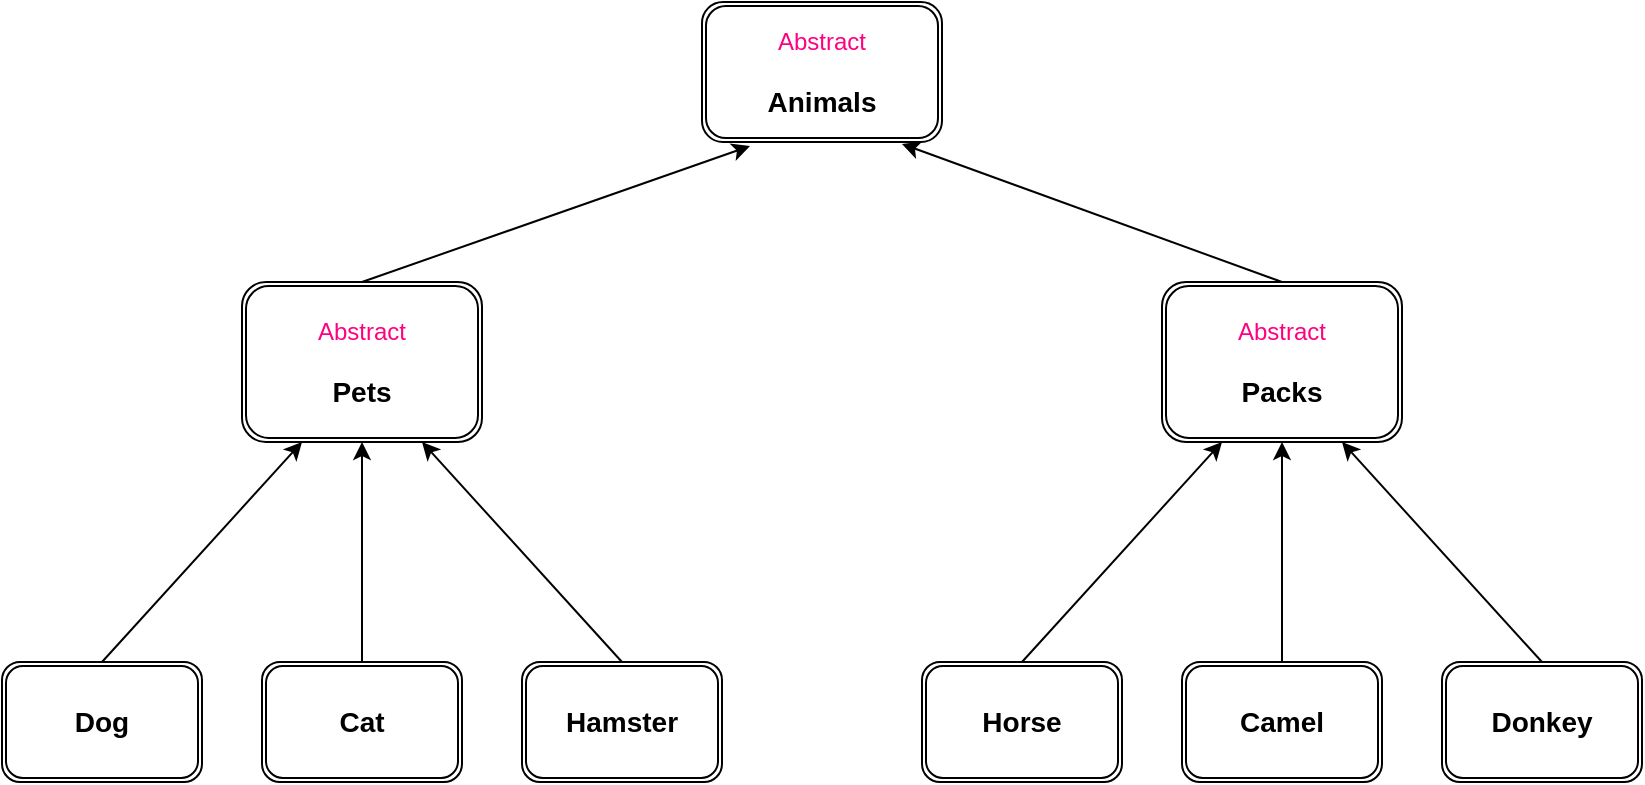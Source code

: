 <mxfile version="24.5.5" type="device">
  <diagram id="C5RBs43oDa-KdzZeNtuy" name="Page-1">
    <mxGraphModel dx="1707" dy="472" grid="1" gridSize="10" guides="1" tooltips="1" connect="1" arrows="1" fold="1" page="1" pageScale="1" pageWidth="827" pageHeight="1169" math="0" shadow="0">
      <root>
        <mxCell id="WIyWlLk6GJQsqaUBKTNV-0" />
        <mxCell id="WIyWlLk6GJQsqaUBKTNV-1" parent="WIyWlLk6GJQsqaUBKTNV-0" />
        <mxCell id="W1oWnR-c4xwAoBLungAn-0" value="&lt;font color=&quot;#ff0080&quot;&gt;Abstract&lt;/font&gt;&lt;div&gt;&lt;br&gt;&lt;/div&gt;&lt;div&gt;&lt;b&gt;&lt;font style=&quot;font-size: 14px;&quot;&gt;Animals&lt;/font&gt;&lt;/b&gt;&lt;/div&gt;" style="shape=ext;double=1;rounded=1;whiteSpace=wrap;html=1;" vertex="1" parent="WIyWlLk6GJQsqaUBKTNV-1">
          <mxGeometry x="340" y="40" width="120" height="70" as="geometry" />
        </mxCell>
        <mxCell id="W1oWnR-c4xwAoBLungAn-1" value="&lt;font color=&quot;#ff0080&quot;&gt;Abstract&lt;/font&gt;&lt;div&gt;&lt;br&gt;&lt;/div&gt;&lt;div&gt;&lt;font style=&quot;font-size: 14px;&quot;&gt;&lt;b&gt;Pets&lt;/b&gt;&lt;/font&gt;&lt;/div&gt;" style="shape=ext;double=1;rounded=1;whiteSpace=wrap;html=1;" vertex="1" parent="WIyWlLk6GJQsqaUBKTNV-1">
          <mxGeometry x="110" y="180" width="120" height="80" as="geometry" />
        </mxCell>
        <mxCell id="W1oWnR-c4xwAoBLungAn-2" value="&lt;font color=&quot;#ff0080&quot;&gt;Abstract&lt;/font&gt;&lt;div&gt;&lt;br&gt;&lt;/div&gt;&lt;div&gt;&lt;font style=&quot;font-size: 14px;&quot;&gt;&lt;b&gt;Packs&lt;/b&gt;&lt;/font&gt;&lt;/div&gt;" style="shape=ext;double=1;rounded=1;whiteSpace=wrap;html=1;" vertex="1" parent="WIyWlLk6GJQsqaUBKTNV-1">
          <mxGeometry x="570" y="180" width="120" height="80" as="geometry" />
        </mxCell>
        <mxCell id="W1oWnR-c4xwAoBLungAn-5" value="" style="endArrow=classic;html=1;rounded=0;entryX=0.2;entryY=1.029;entryDx=0;entryDy=0;entryPerimeter=0;exitX=0.5;exitY=0;exitDx=0;exitDy=0;" edge="1" parent="WIyWlLk6GJQsqaUBKTNV-1" source="W1oWnR-c4xwAoBLungAn-1" target="W1oWnR-c4xwAoBLungAn-0">
          <mxGeometry width="50" height="50" relative="1" as="geometry">
            <mxPoint x="240" y="190" as="sourcePoint" />
            <mxPoint x="290" y="140" as="targetPoint" />
          </mxGeometry>
        </mxCell>
        <mxCell id="W1oWnR-c4xwAoBLungAn-6" value="" style="endArrow=classic;html=1;rounded=0;entryX=0.833;entryY=1.014;entryDx=0;entryDy=0;entryPerimeter=0;exitX=0.5;exitY=0;exitDx=0;exitDy=0;" edge="1" parent="WIyWlLk6GJQsqaUBKTNV-1" source="W1oWnR-c4xwAoBLungAn-2" target="W1oWnR-c4xwAoBLungAn-0">
          <mxGeometry width="50" height="50" relative="1" as="geometry">
            <mxPoint x="560" y="190" as="sourcePoint" />
            <mxPoint x="610" y="140" as="targetPoint" />
          </mxGeometry>
        </mxCell>
        <mxCell id="W1oWnR-c4xwAoBLungAn-7" value="&lt;font style=&quot;font-size: 14px;&quot;&gt;&lt;b&gt;Dog&lt;/b&gt;&lt;/font&gt;" style="shape=ext;double=1;rounded=1;whiteSpace=wrap;html=1;" vertex="1" parent="WIyWlLk6GJQsqaUBKTNV-1">
          <mxGeometry x="-10" y="370" width="100" height="60" as="geometry" />
        </mxCell>
        <mxCell id="W1oWnR-c4xwAoBLungAn-8" value="&lt;font style=&quot;font-size: 14px;&quot;&gt;&lt;b&gt;Cat&lt;/b&gt;&lt;/font&gt;" style="shape=ext;double=1;rounded=1;whiteSpace=wrap;html=1;" vertex="1" parent="WIyWlLk6GJQsqaUBKTNV-1">
          <mxGeometry x="120" y="370" width="100" height="60" as="geometry" />
        </mxCell>
        <mxCell id="W1oWnR-c4xwAoBLungAn-9" value="&lt;font style=&quot;font-size: 14px;&quot;&gt;&lt;b&gt;Hamster&lt;/b&gt;&lt;/font&gt;" style="shape=ext;double=1;rounded=1;whiteSpace=wrap;html=1;" vertex="1" parent="WIyWlLk6GJQsqaUBKTNV-1">
          <mxGeometry x="250" y="370" width="100" height="60" as="geometry" />
        </mxCell>
        <mxCell id="W1oWnR-c4xwAoBLungAn-10" value="&lt;font style=&quot;font-size: 14px;&quot;&gt;&lt;b&gt;Horse&lt;/b&gt;&lt;/font&gt;" style="shape=ext;double=1;rounded=1;whiteSpace=wrap;html=1;" vertex="1" parent="WIyWlLk6GJQsqaUBKTNV-1">
          <mxGeometry x="450" y="370" width="100" height="60" as="geometry" />
        </mxCell>
        <mxCell id="W1oWnR-c4xwAoBLungAn-11" value="&lt;font style=&quot;font-size: 14px;&quot;&gt;&lt;b&gt;Camel&lt;/b&gt;&lt;/font&gt;" style="shape=ext;double=1;rounded=1;whiteSpace=wrap;html=1;" vertex="1" parent="WIyWlLk6GJQsqaUBKTNV-1">
          <mxGeometry x="580" y="370" width="100" height="60" as="geometry" />
        </mxCell>
        <mxCell id="W1oWnR-c4xwAoBLungAn-12" value="&lt;font style=&quot;font-size: 14px;&quot;&gt;&lt;b&gt;Donkey&lt;/b&gt;&lt;/font&gt;" style="shape=ext;double=1;rounded=1;whiteSpace=wrap;html=1;" vertex="1" parent="WIyWlLk6GJQsqaUBKTNV-1">
          <mxGeometry x="710" y="370" width="100" height="60" as="geometry" />
        </mxCell>
        <mxCell id="W1oWnR-c4xwAoBLungAn-13" value="" style="endArrow=classic;html=1;rounded=0;entryX=0.25;entryY=1;entryDx=0;entryDy=0;" edge="1" parent="WIyWlLk6GJQsqaUBKTNV-1" target="W1oWnR-c4xwAoBLungAn-1">
          <mxGeometry width="50" height="50" relative="1" as="geometry">
            <mxPoint x="40" y="370" as="sourcePoint" />
            <mxPoint x="90" y="320" as="targetPoint" />
          </mxGeometry>
        </mxCell>
        <mxCell id="W1oWnR-c4xwAoBLungAn-14" value="" style="endArrow=classic;html=1;rounded=0;entryX=0.5;entryY=1;entryDx=0;entryDy=0;" edge="1" parent="WIyWlLk6GJQsqaUBKTNV-1" target="W1oWnR-c4xwAoBLungAn-1">
          <mxGeometry width="50" height="50" relative="1" as="geometry">
            <mxPoint x="170" y="370" as="sourcePoint" />
            <mxPoint x="220" y="320" as="targetPoint" />
          </mxGeometry>
        </mxCell>
        <mxCell id="W1oWnR-c4xwAoBLungAn-15" value="" style="endArrow=classic;html=1;rounded=0;entryX=0.75;entryY=1;entryDx=0;entryDy=0;" edge="1" parent="WIyWlLk6GJQsqaUBKTNV-1" target="W1oWnR-c4xwAoBLungAn-1">
          <mxGeometry width="50" height="50" relative="1" as="geometry">
            <mxPoint x="300" y="370" as="sourcePoint" />
            <mxPoint x="350" y="320" as="targetPoint" />
          </mxGeometry>
        </mxCell>
        <mxCell id="W1oWnR-c4xwAoBLungAn-16" value="" style="endArrow=classic;html=1;rounded=0;entryX=0.25;entryY=1;entryDx=0;entryDy=0;" edge="1" parent="WIyWlLk6GJQsqaUBKTNV-1" target="W1oWnR-c4xwAoBLungAn-2">
          <mxGeometry width="50" height="50" relative="1" as="geometry">
            <mxPoint x="500" y="370" as="sourcePoint" />
            <mxPoint x="550" y="320" as="targetPoint" />
          </mxGeometry>
        </mxCell>
        <mxCell id="W1oWnR-c4xwAoBLungAn-17" value="" style="endArrow=classic;html=1;rounded=0;entryX=0.5;entryY=1;entryDx=0;entryDy=0;" edge="1" parent="WIyWlLk6GJQsqaUBKTNV-1" target="W1oWnR-c4xwAoBLungAn-2">
          <mxGeometry width="50" height="50" relative="1" as="geometry">
            <mxPoint x="630" y="370" as="sourcePoint" />
            <mxPoint x="680" y="320" as="targetPoint" />
          </mxGeometry>
        </mxCell>
        <mxCell id="W1oWnR-c4xwAoBLungAn-18" value="" style="endArrow=classic;html=1;rounded=0;entryX=0.75;entryY=1;entryDx=0;entryDy=0;" edge="1" parent="WIyWlLk6GJQsqaUBKTNV-1" target="W1oWnR-c4xwAoBLungAn-2">
          <mxGeometry width="50" height="50" relative="1" as="geometry">
            <mxPoint x="760" y="370" as="sourcePoint" />
            <mxPoint x="810" y="320" as="targetPoint" />
          </mxGeometry>
        </mxCell>
      </root>
    </mxGraphModel>
  </diagram>
</mxfile>
